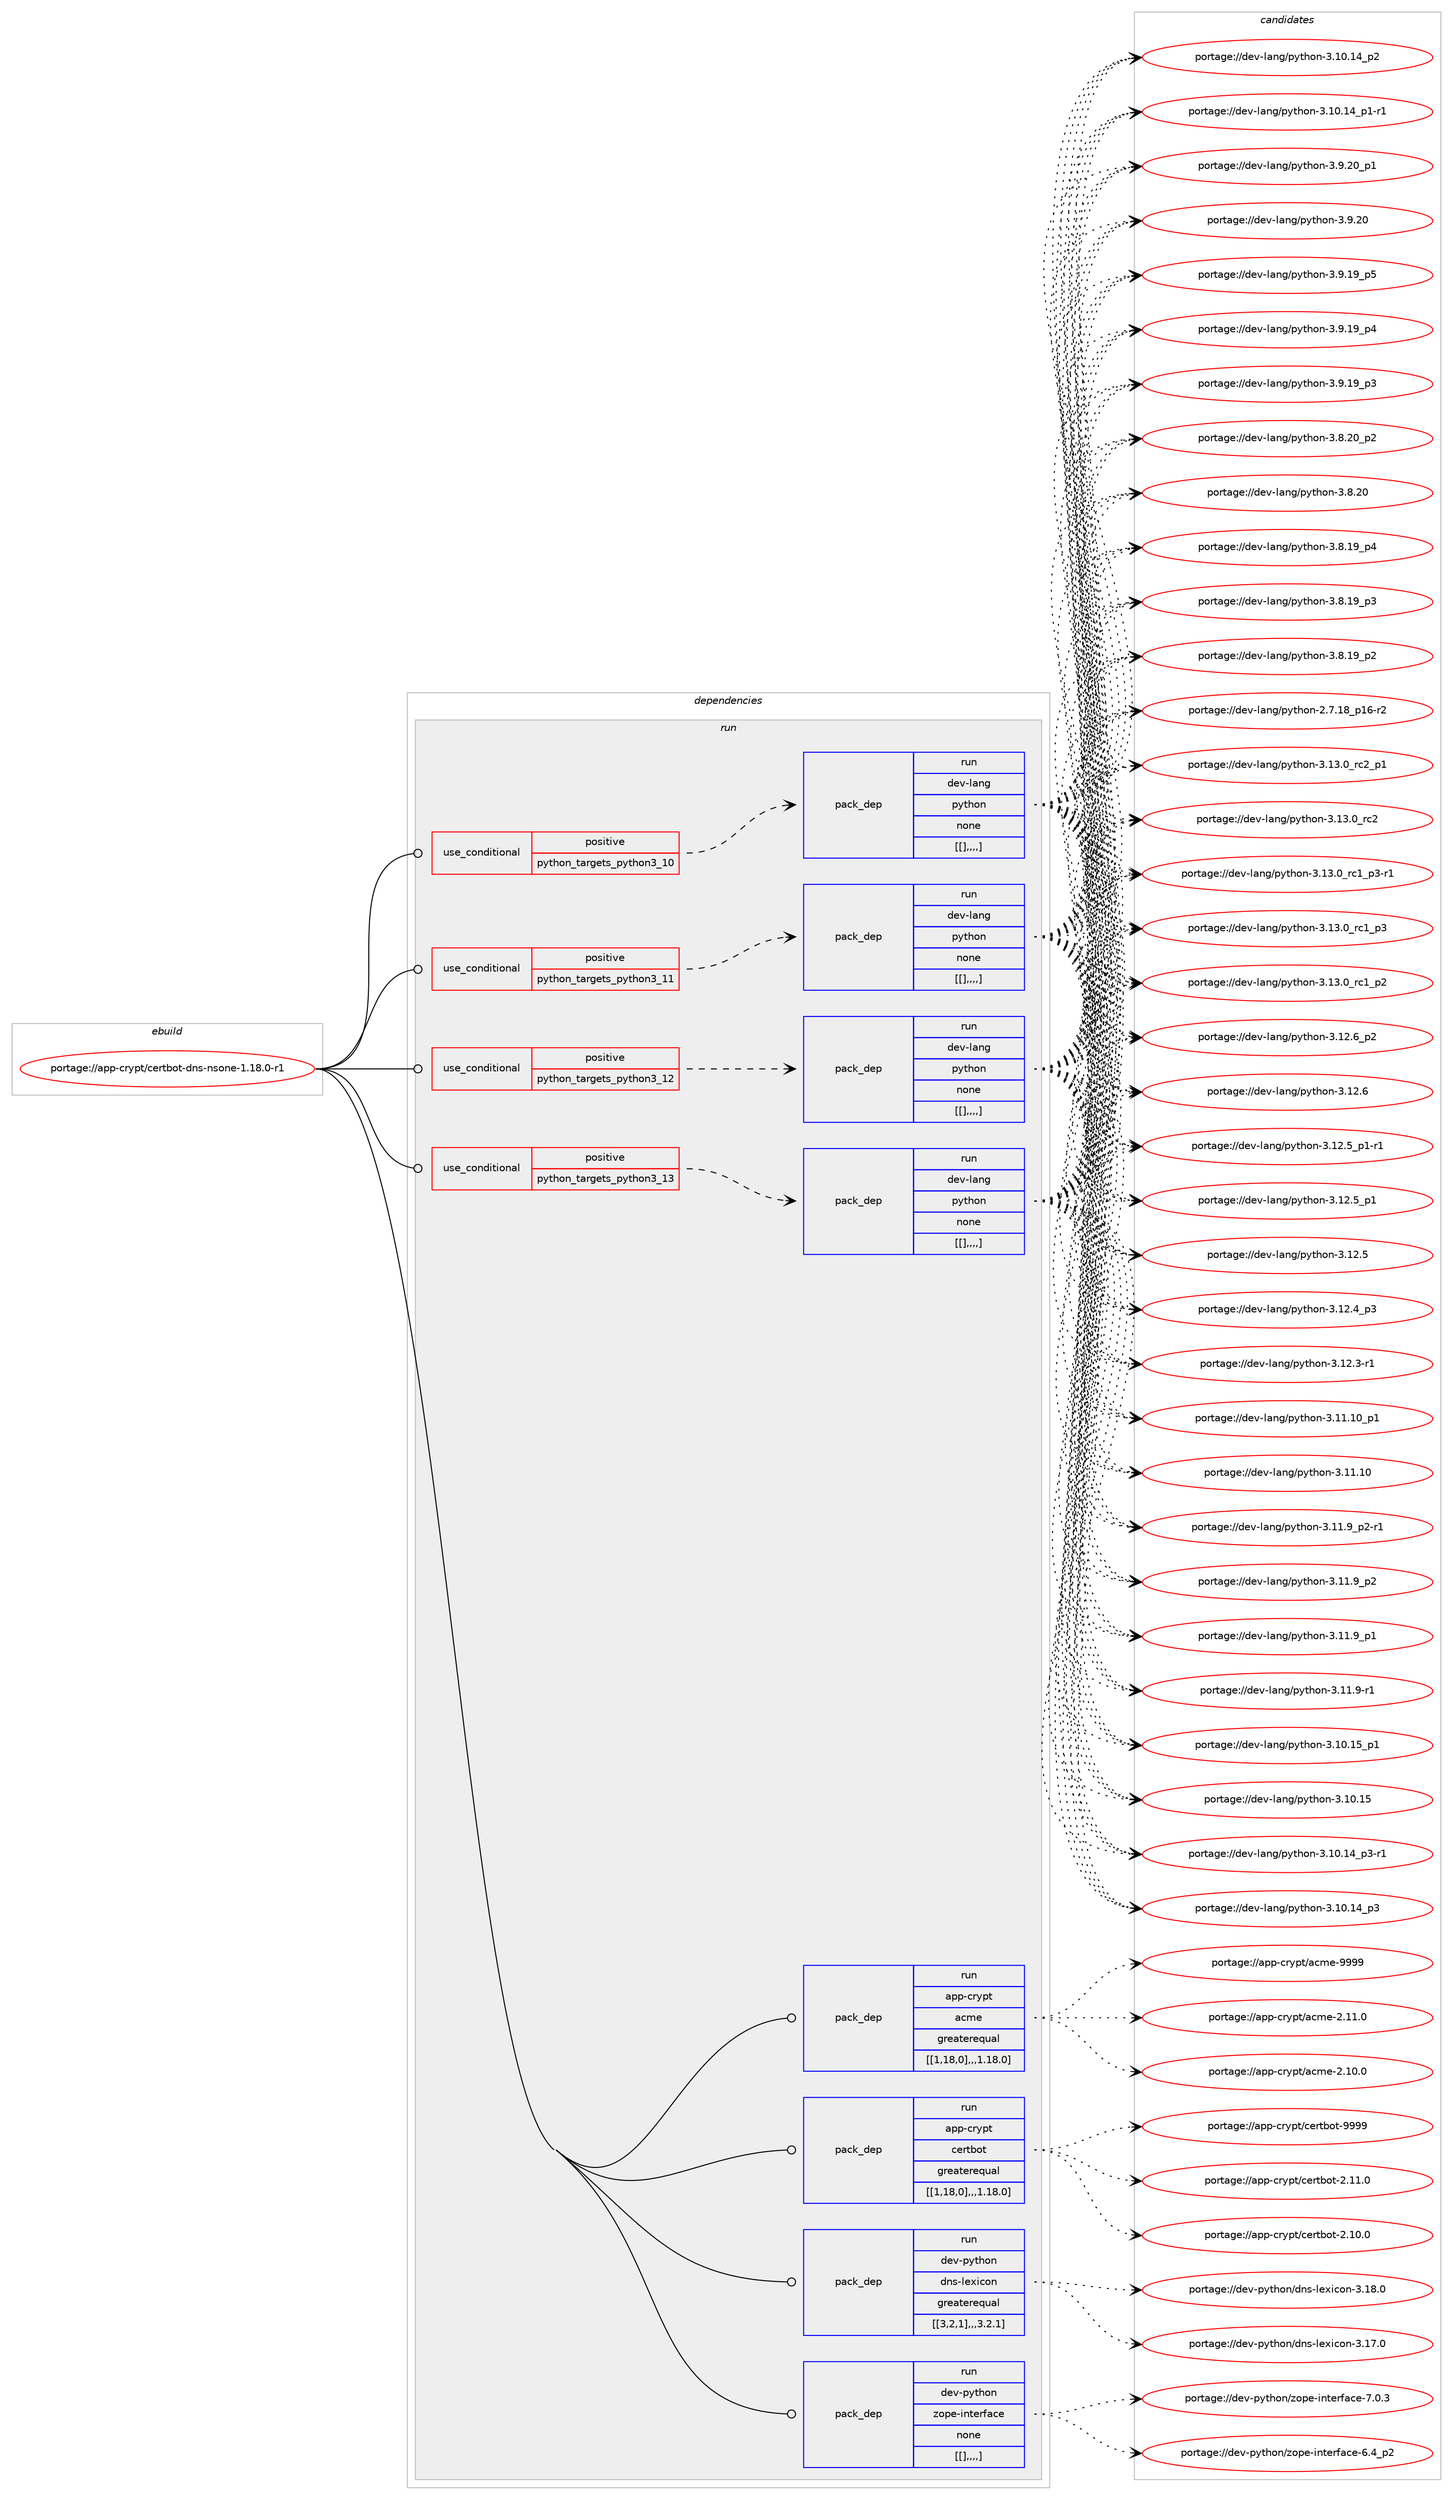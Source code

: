 digraph prolog {

# *************
# Graph options
# *************

newrank=true;
concentrate=true;
compound=true;
graph [rankdir=LR,fontname=Helvetica,fontsize=10,ranksep=1.5];#, ranksep=2.5, nodesep=0.2];
edge  [arrowhead=vee];
node  [fontname=Helvetica,fontsize=10];

# **********
# The ebuild
# **********

subgraph cluster_leftcol {
color=gray;
label=<<i>ebuild</i>>;
id [label="portage://app-crypt/certbot-dns-nsone-1.18.0-r1", color=red, width=4, href="../app-crypt/certbot-dns-nsone-1.18.0-r1.svg"];
}

# ****************
# The dependencies
# ****************

subgraph cluster_midcol {
color=gray;
label=<<i>dependencies</i>>;
subgraph cluster_compile {
fillcolor="#eeeeee";
style=filled;
label=<<i>compile</i>>;
}
subgraph cluster_compileandrun {
fillcolor="#eeeeee";
style=filled;
label=<<i>compile and run</i>>;
}
subgraph cluster_run {
fillcolor="#eeeeee";
style=filled;
label=<<i>run</i>>;
subgraph cond3552 {
dependency12941 [label=<<TABLE BORDER="0" CELLBORDER="1" CELLSPACING="0" CELLPADDING="4"><TR><TD ROWSPAN="3" CELLPADDING="10">use_conditional</TD></TR><TR><TD>positive</TD></TR><TR><TD>python_targets_python3_10</TD></TR></TABLE>>, shape=none, color=red];
subgraph pack9320 {
dependency12942 [label=<<TABLE BORDER="0" CELLBORDER="1" CELLSPACING="0" CELLPADDING="4" WIDTH="220"><TR><TD ROWSPAN="6" CELLPADDING="30">pack_dep</TD></TR><TR><TD WIDTH="110">run</TD></TR><TR><TD>dev-lang</TD></TR><TR><TD>python</TD></TR><TR><TD>none</TD></TR><TR><TD>[[],,,,]</TD></TR></TABLE>>, shape=none, color=blue];
}
dependency12941:e -> dependency12942:w [weight=20,style="dashed",arrowhead="vee"];
}
id:e -> dependency12941:w [weight=20,style="solid",arrowhead="odot"];
subgraph cond3553 {
dependency12943 [label=<<TABLE BORDER="0" CELLBORDER="1" CELLSPACING="0" CELLPADDING="4"><TR><TD ROWSPAN="3" CELLPADDING="10">use_conditional</TD></TR><TR><TD>positive</TD></TR><TR><TD>python_targets_python3_11</TD></TR></TABLE>>, shape=none, color=red];
subgraph pack9321 {
dependency12944 [label=<<TABLE BORDER="0" CELLBORDER="1" CELLSPACING="0" CELLPADDING="4" WIDTH="220"><TR><TD ROWSPAN="6" CELLPADDING="30">pack_dep</TD></TR><TR><TD WIDTH="110">run</TD></TR><TR><TD>dev-lang</TD></TR><TR><TD>python</TD></TR><TR><TD>none</TD></TR><TR><TD>[[],,,,]</TD></TR></TABLE>>, shape=none, color=blue];
}
dependency12943:e -> dependency12944:w [weight=20,style="dashed",arrowhead="vee"];
}
id:e -> dependency12943:w [weight=20,style="solid",arrowhead="odot"];
subgraph cond3554 {
dependency12945 [label=<<TABLE BORDER="0" CELLBORDER="1" CELLSPACING="0" CELLPADDING="4"><TR><TD ROWSPAN="3" CELLPADDING="10">use_conditional</TD></TR><TR><TD>positive</TD></TR><TR><TD>python_targets_python3_12</TD></TR></TABLE>>, shape=none, color=red];
subgraph pack9322 {
dependency12946 [label=<<TABLE BORDER="0" CELLBORDER="1" CELLSPACING="0" CELLPADDING="4" WIDTH="220"><TR><TD ROWSPAN="6" CELLPADDING="30">pack_dep</TD></TR><TR><TD WIDTH="110">run</TD></TR><TR><TD>dev-lang</TD></TR><TR><TD>python</TD></TR><TR><TD>none</TD></TR><TR><TD>[[],,,,]</TD></TR></TABLE>>, shape=none, color=blue];
}
dependency12945:e -> dependency12946:w [weight=20,style="dashed",arrowhead="vee"];
}
id:e -> dependency12945:w [weight=20,style="solid",arrowhead="odot"];
subgraph cond3555 {
dependency12947 [label=<<TABLE BORDER="0" CELLBORDER="1" CELLSPACING="0" CELLPADDING="4"><TR><TD ROWSPAN="3" CELLPADDING="10">use_conditional</TD></TR><TR><TD>positive</TD></TR><TR><TD>python_targets_python3_13</TD></TR></TABLE>>, shape=none, color=red];
subgraph pack9323 {
dependency12948 [label=<<TABLE BORDER="0" CELLBORDER="1" CELLSPACING="0" CELLPADDING="4" WIDTH="220"><TR><TD ROWSPAN="6" CELLPADDING="30">pack_dep</TD></TR><TR><TD WIDTH="110">run</TD></TR><TR><TD>dev-lang</TD></TR><TR><TD>python</TD></TR><TR><TD>none</TD></TR><TR><TD>[[],,,,]</TD></TR></TABLE>>, shape=none, color=blue];
}
dependency12947:e -> dependency12948:w [weight=20,style="dashed",arrowhead="vee"];
}
id:e -> dependency12947:w [weight=20,style="solid",arrowhead="odot"];
subgraph pack9324 {
dependency12949 [label=<<TABLE BORDER="0" CELLBORDER="1" CELLSPACING="0" CELLPADDING="4" WIDTH="220"><TR><TD ROWSPAN="6" CELLPADDING="30">pack_dep</TD></TR><TR><TD WIDTH="110">run</TD></TR><TR><TD>app-crypt</TD></TR><TR><TD>acme</TD></TR><TR><TD>greaterequal</TD></TR><TR><TD>[[1,18,0],,,1.18.0]</TD></TR></TABLE>>, shape=none, color=blue];
}
id:e -> dependency12949:w [weight=20,style="solid",arrowhead="odot"];
subgraph pack9325 {
dependency12950 [label=<<TABLE BORDER="0" CELLBORDER="1" CELLSPACING="0" CELLPADDING="4" WIDTH="220"><TR><TD ROWSPAN="6" CELLPADDING="30">pack_dep</TD></TR><TR><TD WIDTH="110">run</TD></TR><TR><TD>app-crypt</TD></TR><TR><TD>certbot</TD></TR><TR><TD>greaterequal</TD></TR><TR><TD>[[1,18,0],,,1.18.0]</TD></TR></TABLE>>, shape=none, color=blue];
}
id:e -> dependency12950:w [weight=20,style="solid",arrowhead="odot"];
subgraph pack9326 {
dependency12951 [label=<<TABLE BORDER="0" CELLBORDER="1" CELLSPACING="0" CELLPADDING="4" WIDTH="220"><TR><TD ROWSPAN="6" CELLPADDING="30">pack_dep</TD></TR><TR><TD WIDTH="110">run</TD></TR><TR><TD>dev-python</TD></TR><TR><TD>dns-lexicon</TD></TR><TR><TD>greaterequal</TD></TR><TR><TD>[[3,2,1],,,3.2.1]</TD></TR></TABLE>>, shape=none, color=blue];
}
id:e -> dependency12951:w [weight=20,style="solid",arrowhead="odot"];
subgraph pack9327 {
dependency12952 [label=<<TABLE BORDER="0" CELLBORDER="1" CELLSPACING="0" CELLPADDING="4" WIDTH="220"><TR><TD ROWSPAN="6" CELLPADDING="30">pack_dep</TD></TR><TR><TD WIDTH="110">run</TD></TR><TR><TD>dev-python</TD></TR><TR><TD>zope-interface</TD></TR><TR><TD>none</TD></TR><TR><TD>[[],,,,]</TD></TR></TABLE>>, shape=none, color=blue];
}
id:e -> dependency12952:w [weight=20,style="solid",arrowhead="odot"];
}
}

# **************
# The candidates
# **************

subgraph cluster_choices {
rank=same;
color=gray;
label=<<i>candidates</i>>;

subgraph choice9320 {
color=black;
nodesep=1;
choice100101118451089711010347112121116104111110455146495146489511499509511249 [label="portage://dev-lang/python-3.13.0_rc2_p1", color=red, width=4,href="../dev-lang/python-3.13.0_rc2_p1.svg"];
choice10010111845108971101034711212111610411111045514649514648951149950 [label="portage://dev-lang/python-3.13.0_rc2", color=red, width=4,href="../dev-lang/python-3.13.0_rc2.svg"];
choice1001011184510897110103471121211161041111104551464951464895114994995112514511449 [label="portage://dev-lang/python-3.13.0_rc1_p3-r1", color=red, width=4,href="../dev-lang/python-3.13.0_rc1_p3-r1.svg"];
choice100101118451089711010347112121116104111110455146495146489511499499511251 [label="portage://dev-lang/python-3.13.0_rc1_p3", color=red, width=4,href="../dev-lang/python-3.13.0_rc1_p3.svg"];
choice100101118451089711010347112121116104111110455146495146489511499499511250 [label="portage://dev-lang/python-3.13.0_rc1_p2", color=red, width=4,href="../dev-lang/python-3.13.0_rc1_p2.svg"];
choice100101118451089711010347112121116104111110455146495046549511250 [label="portage://dev-lang/python-3.12.6_p2", color=red, width=4,href="../dev-lang/python-3.12.6_p2.svg"];
choice10010111845108971101034711212111610411111045514649504654 [label="portage://dev-lang/python-3.12.6", color=red, width=4,href="../dev-lang/python-3.12.6.svg"];
choice1001011184510897110103471121211161041111104551464950465395112494511449 [label="portage://dev-lang/python-3.12.5_p1-r1", color=red, width=4,href="../dev-lang/python-3.12.5_p1-r1.svg"];
choice100101118451089711010347112121116104111110455146495046539511249 [label="portage://dev-lang/python-3.12.5_p1", color=red, width=4,href="../dev-lang/python-3.12.5_p1.svg"];
choice10010111845108971101034711212111610411111045514649504653 [label="portage://dev-lang/python-3.12.5", color=red, width=4,href="../dev-lang/python-3.12.5.svg"];
choice100101118451089711010347112121116104111110455146495046529511251 [label="portage://dev-lang/python-3.12.4_p3", color=red, width=4,href="../dev-lang/python-3.12.4_p3.svg"];
choice100101118451089711010347112121116104111110455146495046514511449 [label="portage://dev-lang/python-3.12.3-r1", color=red, width=4,href="../dev-lang/python-3.12.3-r1.svg"];
choice10010111845108971101034711212111610411111045514649494649489511249 [label="portage://dev-lang/python-3.11.10_p1", color=red, width=4,href="../dev-lang/python-3.11.10_p1.svg"];
choice1001011184510897110103471121211161041111104551464949464948 [label="portage://dev-lang/python-3.11.10", color=red, width=4,href="../dev-lang/python-3.11.10.svg"];
choice1001011184510897110103471121211161041111104551464949465795112504511449 [label="portage://dev-lang/python-3.11.9_p2-r1", color=red, width=4,href="../dev-lang/python-3.11.9_p2-r1.svg"];
choice100101118451089711010347112121116104111110455146494946579511250 [label="portage://dev-lang/python-3.11.9_p2", color=red, width=4,href="../dev-lang/python-3.11.9_p2.svg"];
choice100101118451089711010347112121116104111110455146494946579511249 [label="portage://dev-lang/python-3.11.9_p1", color=red, width=4,href="../dev-lang/python-3.11.9_p1.svg"];
choice100101118451089711010347112121116104111110455146494946574511449 [label="portage://dev-lang/python-3.11.9-r1", color=red, width=4,href="../dev-lang/python-3.11.9-r1.svg"];
choice10010111845108971101034711212111610411111045514649484649539511249 [label="portage://dev-lang/python-3.10.15_p1", color=red, width=4,href="../dev-lang/python-3.10.15_p1.svg"];
choice1001011184510897110103471121211161041111104551464948464953 [label="portage://dev-lang/python-3.10.15", color=red, width=4,href="../dev-lang/python-3.10.15.svg"];
choice100101118451089711010347112121116104111110455146494846495295112514511449 [label="portage://dev-lang/python-3.10.14_p3-r1", color=red, width=4,href="../dev-lang/python-3.10.14_p3-r1.svg"];
choice10010111845108971101034711212111610411111045514649484649529511251 [label="portage://dev-lang/python-3.10.14_p3", color=red, width=4,href="../dev-lang/python-3.10.14_p3.svg"];
choice10010111845108971101034711212111610411111045514649484649529511250 [label="portage://dev-lang/python-3.10.14_p2", color=red, width=4,href="../dev-lang/python-3.10.14_p2.svg"];
choice100101118451089711010347112121116104111110455146494846495295112494511449 [label="portage://dev-lang/python-3.10.14_p1-r1", color=red, width=4,href="../dev-lang/python-3.10.14_p1-r1.svg"];
choice100101118451089711010347112121116104111110455146574650489511249 [label="portage://dev-lang/python-3.9.20_p1", color=red, width=4,href="../dev-lang/python-3.9.20_p1.svg"];
choice10010111845108971101034711212111610411111045514657465048 [label="portage://dev-lang/python-3.9.20", color=red, width=4,href="../dev-lang/python-3.9.20.svg"];
choice100101118451089711010347112121116104111110455146574649579511253 [label="portage://dev-lang/python-3.9.19_p5", color=red, width=4,href="../dev-lang/python-3.9.19_p5.svg"];
choice100101118451089711010347112121116104111110455146574649579511252 [label="portage://dev-lang/python-3.9.19_p4", color=red, width=4,href="../dev-lang/python-3.9.19_p4.svg"];
choice100101118451089711010347112121116104111110455146574649579511251 [label="portage://dev-lang/python-3.9.19_p3", color=red, width=4,href="../dev-lang/python-3.9.19_p3.svg"];
choice100101118451089711010347112121116104111110455146564650489511250 [label="portage://dev-lang/python-3.8.20_p2", color=red, width=4,href="../dev-lang/python-3.8.20_p2.svg"];
choice10010111845108971101034711212111610411111045514656465048 [label="portage://dev-lang/python-3.8.20", color=red, width=4,href="../dev-lang/python-3.8.20.svg"];
choice100101118451089711010347112121116104111110455146564649579511252 [label="portage://dev-lang/python-3.8.19_p4", color=red, width=4,href="../dev-lang/python-3.8.19_p4.svg"];
choice100101118451089711010347112121116104111110455146564649579511251 [label="portage://dev-lang/python-3.8.19_p3", color=red, width=4,href="../dev-lang/python-3.8.19_p3.svg"];
choice100101118451089711010347112121116104111110455146564649579511250 [label="portage://dev-lang/python-3.8.19_p2", color=red, width=4,href="../dev-lang/python-3.8.19_p2.svg"];
choice100101118451089711010347112121116104111110455046554649569511249544511450 [label="portage://dev-lang/python-2.7.18_p16-r2", color=red, width=4,href="../dev-lang/python-2.7.18_p16-r2.svg"];
dependency12942:e -> choice100101118451089711010347112121116104111110455146495146489511499509511249:w [style=dotted,weight="100"];
dependency12942:e -> choice10010111845108971101034711212111610411111045514649514648951149950:w [style=dotted,weight="100"];
dependency12942:e -> choice1001011184510897110103471121211161041111104551464951464895114994995112514511449:w [style=dotted,weight="100"];
dependency12942:e -> choice100101118451089711010347112121116104111110455146495146489511499499511251:w [style=dotted,weight="100"];
dependency12942:e -> choice100101118451089711010347112121116104111110455146495146489511499499511250:w [style=dotted,weight="100"];
dependency12942:e -> choice100101118451089711010347112121116104111110455146495046549511250:w [style=dotted,weight="100"];
dependency12942:e -> choice10010111845108971101034711212111610411111045514649504654:w [style=dotted,weight="100"];
dependency12942:e -> choice1001011184510897110103471121211161041111104551464950465395112494511449:w [style=dotted,weight="100"];
dependency12942:e -> choice100101118451089711010347112121116104111110455146495046539511249:w [style=dotted,weight="100"];
dependency12942:e -> choice10010111845108971101034711212111610411111045514649504653:w [style=dotted,weight="100"];
dependency12942:e -> choice100101118451089711010347112121116104111110455146495046529511251:w [style=dotted,weight="100"];
dependency12942:e -> choice100101118451089711010347112121116104111110455146495046514511449:w [style=dotted,weight="100"];
dependency12942:e -> choice10010111845108971101034711212111610411111045514649494649489511249:w [style=dotted,weight="100"];
dependency12942:e -> choice1001011184510897110103471121211161041111104551464949464948:w [style=dotted,weight="100"];
dependency12942:e -> choice1001011184510897110103471121211161041111104551464949465795112504511449:w [style=dotted,weight="100"];
dependency12942:e -> choice100101118451089711010347112121116104111110455146494946579511250:w [style=dotted,weight="100"];
dependency12942:e -> choice100101118451089711010347112121116104111110455146494946579511249:w [style=dotted,weight="100"];
dependency12942:e -> choice100101118451089711010347112121116104111110455146494946574511449:w [style=dotted,weight="100"];
dependency12942:e -> choice10010111845108971101034711212111610411111045514649484649539511249:w [style=dotted,weight="100"];
dependency12942:e -> choice1001011184510897110103471121211161041111104551464948464953:w [style=dotted,weight="100"];
dependency12942:e -> choice100101118451089711010347112121116104111110455146494846495295112514511449:w [style=dotted,weight="100"];
dependency12942:e -> choice10010111845108971101034711212111610411111045514649484649529511251:w [style=dotted,weight="100"];
dependency12942:e -> choice10010111845108971101034711212111610411111045514649484649529511250:w [style=dotted,weight="100"];
dependency12942:e -> choice100101118451089711010347112121116104111110455146494846495295112494511449:w [style=dotted,weight="100"];
dependency12942:e -> choice100101118451089711010347112121116104111110455146574650489511249:w [style=dotted,weight="100"];
dependency12942:e -> choice10010111845108971101034711212111610411111045514657465048:w [style=dotted,weight="100"];
dependency12942:e -> choice100101118451089711010347112121116104111110455146574649579511253:w [style=dotted,weight="100"];
dependency12942:e -> choice100101118451089711010347112121116104111110455146574649579511252:w [style=dotted,weight="100"];
dependency12942:e -> choice100101118451089711010347112121116104111110455146574649579511251:w [style=dotted,weight="100"];
dependency12942:e -> choice100101118451089711010347112121116104111110455146564650489511250:w [style=dotted,weight="100"];
dependency12942:e -> choice10010111845108971101034711212111610411111045514656465048:w [style=dotted,weight="100"];
dependency12942:e -> choice100101118451089711010347112121116104111110455146564649579511252:w [style=dotted,weight="100"];
dependency12942:e -> choice100101118451089711010347112121116104111110455146564649579511251:w [style=dotted,weight="100"];
dependency12942:e -> choice100101118451089711010347112121116104111110455146564649579511250:w [style=dotted,weight="100"];
dependency12942:e -> choice100101118451089711010347112121116104111110455046554649569511249544511450:w [style=dotted,weight="100"];
}
subgraph choice9321 {
color=black;
nodesep=1;
choice100101118451089711010347112121116104111110455146495146489511499509511249 [label="portage://dev-lang/python-3.13.0_rc2_p1", color=red, width=4,href="../dev-lang/python-3.13.0_rc2_p1.svg"];
choice10010111845108971101034711212111610411111045514649514648951149950 [label="portage://dev-lang/python-3.13.0_rc2", color=red, width=4,href="../dev-lang/python-3.13.0_rc2.svg"];
choice1001011184510897110103471121211161041111104551464951464895114994995112514511449 [label="portage://dev-lang/python-3.13.0_rc1_p3-r1", color=red, width=4,href="../dev-lang/python-3.13.0_rc1_p3-r1.svg"];
choice100101118451089711010347112121116104111110455146495146489511499499511251 [label="portage://dev-lang/python-3.13.0_rc1_p3", color=red, width=4,href="../dev-lang/python-3.13.0_rc1_p3.svg"];
choice100101118451089711010347112121116104111110455146495146489511499499511250 [label="portage://dev-lang/python-3.13.0_rc1_p2", color=red, width=4,href="../dev-lang/python-3.13.0_rc1_p2.svg"];
choice100101118451089711010347112121116104111110455146495046549511250 [label="portage://dev-lang/python-3.12.6_p2", color=red, width=4,href="../dev-lang/python-3.12.6_p2.svg"];
choice10010111845108971101034711212111610411111045514649504654 [label="portage://dev-lang/python-3.12.6", color=red, width=4,href="../dev-lang/python-3.12.6.svg"];
choice1001011184510897110103471121211161041111104551464950465395112494511449 [label="portage://dev-lang/python-3.12.5_p1-r1", color=red, width=4,href="../dev-lang/python-3.12.5_p1-r1.svg"];
choice100101118451089711010347112121116104111110455146495046539511249 [label="portage://dev-lang/python-3.12.5_p1", color=red, width=4,href="../dev-lang/python-3.12.5_p1.svg"];
choice10010111845108971101034711212111610411111045514649504653 [label="portage://dev-lang/python-3.12.5", color=red, width=4,href="../dev-lang/python-3.12.5.svg"];
choice100101118451089711010347112121116104111110455146495046529511251 [label="portage://dev-lang/python-3.12.4_p3", color=red, width=4,href="../dev-lang/python-3.12.4_p3.svg"];
choice100101118451089711010347112121116104111110455146495046514511449 [label="portage://dev-lang/python-3.12.3-r1", color=red, width=4,href="../dev-lang/python-3.12.3-r1.svg"];
choice10010111845108971101034711212111610411111045514649494649489511249 [label="portage://dev-lang/python-3.11.10_p1", color=red, width=4,href="../dev-lang/python-3.11.10_p1.svg"];
choice1001011184510897110103471121211161041111104551464949464948 [label="portage://dev-lang/python-3.11.10", color=red, width=4,href="../dev-lang/python-3.11.10.svg"];
choice1001011184510897110103471121211161041111104551464949465795112504511449 [label="portage://dev-lang/python-3.11.9_p2-r1", color=red, width=4,href="../dev-lang/python-3.11.9_p2-r1.svg"];
choice100101118451089711010347112121116104111110455146494946579511250 [label="portage://dev-lang/python-3.11.9_p2", color=red, width=4,href="../dev-lang/python-3.11.9_p2.svg"];
choice100101118451089711010347112121116104111110455146494946579511249 [label="portage://dev-lang/python-3.11.9_p1", color=red, width=4,href="../dev-lang/python-3.11.9_p1.svg"];
choice100101118451089711010347112121116104111110455146494946574511449 [label="portage://dev-lang/python-3.11.9-r1", color=red, width=4,href="../dev-lang/python-3.11.9-r1.svg"];
choice10010111845108971101034711212111610411111045514649484649539511249 [label="portage://dev-lang/python-3.10.15_p1", color=red, width=4,href="../dev-lang/python-3.10.15_p1.svg"];
choice1001011184510897110103471121211161041111104551464948464953 [label="portage://dev-lang/python-3.10.15", color=red, width=4,href="../dev-lang/python-3.10.15.svg"];
choice100101118451089711010347112121116104111110455146494846495295112514511449 [label="portage://dev-lang/python-3.10.14_p3-r1", color=red, width=4,href="../dev-lang/python-3.10.14_p3-r1.svg"];
choice10010111845108971101034711212111610411111045514649484649529511251 [label="portage://dev-lang/python-3.10.14_p3", color=red, width=4,href="../dev-lang/python-3.10.14_p3.svg"];
choice10010111845108971101034711212111610411111045514649484649529511250 [label="portage://dev-lang/python-3.10.14_p2", color=red, width=4,href="../dev-lang/python-3.10.14_p2.svg"];
choice100101118451089711010347112121116104111110455146494846495295112494511449 [label="portage://dev-lang/python-3.10.14_p1-r1", color=red, width=4,href="../dev-lang/python-3.10.14_p1-r1.svg"];
choice100101118451089711010347112121116104111110455146574650489511249 [label="portage://dev-lang/python-3.9.20_p1", color=red, width=4,href="../dev-lang/python-3.9.20_p1.svg"];
choice10010111845108971101034711212111610411111045514657465048 [label="portage://dev-lang/python-3.9.20", color=red, width=4,href="../dev-lang/python-3.9.20.svg"];
choice100101118451089711010347112121116104111110455146574649579511253 [label="portage://dev-lang/python-3.9.19_p5", color=red, width=4,href="../dev-lang/python-3.9.19_p5.svg"];
choice100101118451089711010347112121116104111110455146574649579511252 [label="portage://dev-lang/python-3.9.19_p4", color=red, width=4,href="../dev-lang/python-3.9.19_p4.svg"];
choice100101118451089711010347112121116104111110455146574649579511251 [label="portage://dev-lang/python-3.9.19_p3", color=red, width=4,href="../dev-lang/python-3.9.19_p3.svg"];
choice100101118451089711010347112121116104111110455146564650489511250 [label="portage://dev-lang/python-3.8.20_p2", color=red, width=4,href="../dev-lang/python-3.8.20_p2.svg"];
choice10010111845108971101034711212111610411111045514656465048 [label="portage://dev-lang/python-3.8.20", color=red, width=4,href="../dev-lang/python-3.8.20.svg"];
choice100101118451089711010347112121116104111110455146564649579511252 [label="portage://dev-lang/python-3.8.19_p4", color=red, width=4,href="../dev-lang/python-3.8.19_p4.svg"];
choice100101118451089711010347112121116104111110455146564649579511251 [label="portage://dev-lang/python-3.8.19_p3", color=red, width=4,href="../dev-lang/python-3.8.19_p3.svg"];
choice100101118451089711010347112121116104111110455146564649579511250 [label="portage://dev-lang/python-3.8.19_p2", color=red, width=4,href="../dev-lang/python-3.8.19_p2.svg"];
choice100101118451089711010347112121116104111110455046554649569511249544511450 [label="portage://dev-lang/python-2.7.18_p16-r2", color=red, width=4,href="../dev-lang/python-2.7.18_p16-r2.svg"];
dependency12944:e -> choice100101118451089711010347112121116104111110455146495146489511499509511249:w [style=dotted,weight="100"];
dependency12944:e -> choice10010111845108971101034711212111610411111045514649514648951149950:w [style=dotted,weight="100"];
dependency12944:e -> choice1001011184510897110103471121211161041111104551464951464895114994995112514511449:w [style=dotted,weight="100"];
dependency12944:e -> choice100101118451089711010347112121116104111110455146495146489511499499511251:w [style=dotted,weight="100"];
dependency12944:e -> choice100101118451089711010347112121116104111110455146495146489511499499511250:w [style=dotted,weight="100"];
dependency12944:e -> choice100101118451089711010347112121116104111110455146495046549511250:w [style=dotted,weight="100"];
dependency12944:e -> choice10010111845108971101034711212111610411111045514649504654:w [style=dotted,weight="100"];
dependency12944:e -> choice1001011184510897110103471121211161041111104551464950465395112494511449:w [style=dotted,weight="100"];
dependency12944:e -> choice100101118451089711010347112121116104111110455146495046539511249:w [style=dotted,weight="100"];
dependency12944:e -> choice10010111845108971101034711212111610411111045514649504653:w [style=dotted,weight="100"];
dependency12944:e -> choice100101118451089711010347112121116104111110455146495046529511251:w [style=dotted,weight="100"];
dependency12944:e -> choice100101118451089711010347112121116104111110455146495046514511449:w [style=dotted,weight="100"];
dependency12944:e -> choice10010111845108971101034711212111610411111045514649494649489511249:w [style=dotted,weight="100"];
dependency12944:e -> choice1001011184510897110103471121211161041111104551464949464948:w [style=dotted,weight="100"];
dependency12944:e -> choice1001011184510897110103471121211161041111104551464949465795112504511449:w [style=dotted,weight="100"];
dependency12944:e -> choice100101118451089711010347112121116104111110455146494946579511250:w [style=dotted,weight="100"];
dependency12944:e -> choice100101118451089711010347112121116104111110455146494946579511249:w [style=dotted,weight="100"];
dependency12944:e -> choice100101118451089711010347112121116104111110455146494946574511449:w [style=dotted,weight="100"];
dependency12944:e -> choice10010111845108971101034711212111610411111045514649484649539511249:w [style=dotted,weight="100"];
dependency12944:e -> choice1001011184510897110103471121211161041111104551464948464953:w [style=dotted,weight="100"];
dependency12944:e -> choice100101118451089711010347112121116104111110455146494846495295112514511449:w [style=dotted,weight="100"];
dependency12944:e -> choice10010111845108971101034711212111610411111045514649484649529511251:w [style=dotted,weight="100"];
dependency12944:e -> choice10010111845108971101034711212111610411111045514649484649529511250:w [style=dotted,weight="100"];
dependency12944:e -> choice100101118451089711010347112121116104111110455146494846495295112494511449:w [style=dotted,weight="100"];
dependency12944:e -> choice100101118451089711010347112121116104111110455146574650489511249:w [style=dotted,weight="100"];
dependency12944:e -> choice10010111845108971101034711212111610411111045514657465048:w [style=dotted,weight="100"];
dependency12944:e -> choice100101118451089711010347112121116104111110455146574649579511253:w [style=dotted,weight="100"];
dependency12944:e -> choice100101118451089711010347112121116104111110455146574649579511252:w [style=dotted,weight="100"];
dependency12944:e -> choice100101118451089711010347112121116104111110455146574649579511251:w [style=dotted,weight="100"];
dependency12944:e -> choice100101118451089711010347112121116104111110455146564650489511250:w [style=dotted,weight="100"];
dependency12944:e -> choice10010111845108971101034711212111610411111045514656465048:w [style=dotted,weight="100"];
dependency12944:e -> choice100101118451089711010347112121116104111110455146564649579511252:w [style=dotted,weight="100"];
dependency12944:e -> choice100101118451089711010347112121116104111110455146564649579511251:w [style=dotted,weight="100"];
dependency12944:e -> choice100101118451089711010347112121116104111110455146564649579511250:w [style=dotted,weight="100"];
dependency12944:e -> choice100101118451089711010347112121116104111110455046554649569511249544511450:w [style=dotted,weight="100"];
}
subgraph choice9322 {
color=black;
nodesep=1;
choice100101118451089711010347112121116104111110455146495146489511499509511249 [label="portage://dev-lang/python-3.13.0_rc2_p1", color=red, width=4,href="../dev-lang/python-3.13.0_rc2_p1.svg"];
choice10010111845108971101034711212111610411111045514649514648951149950 [label="portage://dev-lang/python-3.13.0_rc2", color=red, width=4,href="../dev-lang/python-3.13.0_rc2.svg"];
choice1001011184510897110103471121211161041111104551464951464895114994995112514511449 [label="portage://dev-lang/python-3.13.0_rc1_p3-r1", color=red, width=4,href="../dev-lang/python-3.13.0_rc1_p3-r1.svg"];
choice100101118451089711010347112121116104111110455146495146489511499499511251 [label="portage://dev-lang/python-3.13.0_rc1_p3", color=red, width=4,href="../dev-lang/python-3.13.0_rc1_p3.svg"];
choice100101118451089711010347112121116104111110455146495146489511499499511250 [label="portage://dev-lang/python-3.13.0_rc1_p2", color=red, width=4,href="../dev-lang/python-3.13.0_rc1_p2.svg"];
choice100101118451089711010347112121116104111110455146495046549511250 [label="portage://dev-lang/python-3.12.6_p2", color=red, width=4,href="../dev-lang/python-3.12.6_p2.svg"];
choice10010111845108971101034711212111610411111045514649504654 [label="portage://dev-lang/python-3.12.6", color=red, width=4,href="../dev-lang/python-3.12.6.svg"];
choice1001011184510897110103471121211161041111104551464950465395112494511449 [label="portage://dev-lang/python-3.12.5_p1-r1", color=red, width=4,href="../dev-lang/python-3.12.5_p1-r1.svg"];
choice100101118451089711010347112121116104111110455146495046539511249 [label="portage://dev-lang/python-3.12.5_p1", color=red, width=4,href="../dev-lang/python-3.12.5_p1.svg"];
choice10010111845108971101034711212111610411111045514649504653 [label="portage://dev-lang/python-3.12.5", color=red, width=4,href="../dev-lang/python-3.12.5.svg"];
choice100101118451089711010347112121116104111110455146495046529511251 [label="portage://dev-lang/python-3.12.4_p3", color=red, width=4,href="../dev-lang/python-3.12.4_p3.svg"];
choice100101118451089711010347112121116104111110455146495046514511449 [label="portage://dev-lang/python-3.12.3-r1", color=red, width=4,href="../dev-lang/python-3.12.3-r1.svg"];
choice10010111845108971101034711212111610411111045514649494649489511249 [label="portage://dev-lang/python-3.11.10_p1", color=red, width=4,href="../dev-lang/python-3.11.10_p1.svg"];
choice1001011184510897110103471121211161041111104551464949464948 [label="portage://dev-lang/python-3.11.10", color=red, width=4,href="../dev-lang/python-3.11.10.svg"];
choice1001011184510897110103471121211161041111104551464949465795112504511449 [label="portage://dev-lang/python-3.11.9_p2-r1", color=red, width=4,href="../dev-lang/python-3.11.9_p2-r1.svg"];
choice100101118451089711010347112121116104111110455146494946579511250 [label="portage://dev-lang/python-3.11.9_p2", color=red, width=4,href="../dev-lang/python-3.11.9_p2.svg"];
choice100101118451089711010347112121116104111110455146494946579511249 [label="portage://dev-lang/python-3.11.9_p1", color=red, width=4,href="../dev-lang/python-3.11.9_p1.svg"];
choice100101118451089711010347112121116104111110455146494946574511449 [label="portage://dev-lang/python-3.11.9-r1", color=red, width=4,href="../dev-lang/python-3.11.9-r1.svg"];
choice10010111845108971101034711212111610411111045514649484649539511249 [label="portage://dev-lang/python-3.10.15_p1", color=red, width=4,href="../dev-lang/python-3.10.15_p1.svg"];
choice1001011184510897110103471121211161041111104551464948464953 [label="portage://dev-lang/python-3.10.15", color=red, width=4,href="../dev-lang/python-3.10.15.svg"];
choice100101118451089711010347112121116104111110455146494846495295112514511449 [label="portage://dev-lang/python-3.10.14_p3-r1", color=red, width=4,href="../dev-lang/python-3.10.14_p3-r1.svg"];
choice10010111845108971101034711212111610411111045514649484649529511251 [label="portage://dev-lang/python-3.10.14_p3", color=red, width=4,href="../dev-lang/python-3.10.14_p3.svg"];
choice10010111845108971101034711212111610411111045514649484649529511250 [label="portage://dev-lang/python-3.10.14_p2", color=red, width=4,href="../dev-lang/python-3.10.14_p2.svg"];
choice100101118451089711010347112121116104111110455146494846495295112494511449 [label="portage://dev-lang/python-3.10.14_p1-r1", color=red, width=4,href="../dev-lang/python-3.10.14_p1-r1.svg"];
choice100101118451089711010347112121116104111110455146574650489511249 [label="portage://dev-lang/python-3.9.20_p1", color=red, width=4,href="../dev-lang/python-3.9.20_p1.svg"];
choice10010111845108971101034711212111610411111045514657465048 [label="portage://dev-lang/python-3.9.20", color=red, width=4,href="../dev-lang/python-3.9.20.svg"];
choice100101118451089711010347112121116104111110455146574649579511253 [label="portage://dev-lang/python-3.9.19_p5", color=red, width=4,href="../dev-lang/python-3.9.19_p5.svg"];
choice100101118451089711010347112121116104111110455146574649579511252 [label="portage://dev-lang/python-3.9.19_p4", color=red, width=4,href="../dev-lang/python-3.9.19_p4.svg"];
choice100101118451089711010347112121116104111110455146574649579511251 [label="portage://dev-lang/python-3.9.19_p3", color=red, width=4,href="../dev-lang/python-3.9.19_p3.svg"];
choice100101118451089711010347112121116104111110455146564650489511250 [label="portage://dev-lang/python-3.8.20_p2", color=red, width=4,href="../dev-lang/python-3.8.20_p2.svg"];
choice10010111845108971101034711212111610411111045514656465048 [label="portage://dev-lang/python-3.8.20", color=red, width=4,href="../dev-lang/python-3.8.20.svg"];
choice100101118451089711010347112121116104111110455146564649579511252 [label="portage://dev-lang/python-3.8.19_p4", color=red, width=4,href="../dev-lang/python-3.8.19_p4.svg"];
choice100101118451089711010347112121116104111110455146564649579511251 [label="portage://dev-lang/python-3.8.19_p3", color=red, width=4,href="../dev-lang/python-3.8.19_p3.svg"];
choice100101118451089711010347112121116104111110455146564649579511250 [label="portage://dev-lang/python-3.8.19_p2", color=red, width=4,href="../dev-lang/python-3.8.19_p2.svg"];
choice100101118451089711010347112121116104111110455046554649569511249544511450 [label="portage://dev-lang/python-2.7.18_p16-r2", color=red, width=4,href="../dev-lang/python-2.7.18_p16-r2.svg"];
dependency12946:e -> choice100101118451089711010347112121116104111110455146495146489511499509511249:w [style=dotted,weight="100"];
dependency12946:e -> choice10010111845108971101034711212111610411111045514649514648951149950:w [style=dotted,weight="100"];
dependency12946:e -> choice1001011184510897110103471121211161041111104551464951464895114994995112514511449:w [style=dotted,weight="100"];
dependency12946:e -> choice100101118451089711010347112121116104111110455146495146489511499499511251:w [style=dotted,weight="100"];
dependency12946:e -> choice100101118451089711010347112121116104111110455146495146489511499499511250:w [style=dotted,weight="100"];
dependency12946:e -> choice100101118451089711010347112121116104111110455146495046549511250:w [style=dotted,weight="100"];
dependency12946:e -> choice10010111845108971101034711212111610411111045514649504654:w [style=dotted,weight="100"];
dependency12946:e -> choice1001011184510897110103471121211161041111104551464950465395112494511449:w [style=dotted,weight="100"];
dependency12946:e -> choice100101118451089711010347112121116104111110455146495046539511249:w [style=dotted,weight="100"];
dependency12946:e -> choice10010111845108971101034711212111610411111045514649504653:w [style=dotted,weight="100"];
dependency12946:e -> choice100101118451089711010347112121116104111110455146495046529511251:w [style=dotted,weight="100"];
dependency12946:e -> choice100101118451089711010347112121116104111110455146495046514511449:w [style=dotted,weight="100"];
dependency12946:e -> choice10010111845108971101034711212111610411111045514649494649489511249:w [style=dotted,weight="100"];
dependency12946:e -> choice1001011184510897110103471121211161041111104551464949464948:w [style=dotted,weight="100"];
dependency12946:e -> choice1001011184510897110103471121211161041111104551464949465795112504511449:w [style=dotted,weight="100"];
dependency12946:e -> choice100101118451089711010347112121116104111110455146494946579511250:w [style=dotted,weight="100"];
dependency12946:e -> choice100101118451089711010347112121116104111110455146494946579511249:w [style=dotted,weight="100"];
dependency12946:e -> choice100101118451089711010347112121116104111110455146494946574511449:w [style=dotted,weight="100"];
dependency12946:e -> choice10010111845108971101034711212111610411111045514649484649539511249:w [style=dotted,weight="100"];
dependency12946:e -> choice1001011184510897110103471121211161041111104551464948464953:w [style=dotted,weight="100"];
dependency12946:e -> choice100101118451089711010347112121116104111110455146494846495295112514511449:w [style=dotted,weight="100"];
dependency12946:e -> choice10010111845108971101034711212111610411111045514649484649529511251:w [style=dotted,weight="100"];
dependency12946:e -> choice10010111845108971101034711212111610411111045514649484649529511250:w [style=dotted,weight="100"];
dependency12946:e -> choice100101118451089711010347112121116104111110455146494846495295112494511449:w [style=dotted,weight="100"];
dependency12946:e -> choice100101118451089711010347112121116104111110455146574650489511249:w [style=dotted,weight="100"];
dependency12946:e -> choice10010111845108971101034711212111610411111045514657465048:w [style=dotted,weight="100"];
dependency12946:e -> choice100101118451089711010347112121116104111110455146574649579511253:w [style=dotted,weight="100"];
dependency12946:e -> choice100101118451089711010347112121116104111110455146574649579511252:w [style=dotted,weight="100"];
dependency12946:e -> choice100101118451089711010347112121116104111110455146574649579511251:w [style=dotted,weight="100"];
dependency12946:e -> choice100101118451089711010347112121116104111110455146564650489511250:w [style=dotted,weight="100"];
dependency12946:e -> choice10010111845108971101034711212111610411111045514656465048:w [style=dotted,weight="100"];
dependency12946:e -> choice100101118451089711010347112121116104111110455146564649579511252:w [style=dotted,weight="100"];
dependency12946:e -> choice100101118451089711010347112121116104111110455146564649579511251:w [style=dotted,weight="100"];
dependency12946:e -> choice100101118451089711010347112121116104111110455146564649579511250:w [style=dotted,weight="100"];
dependency12946:e -> choice100101118451089711010347112121116104111110455046554649569511249544511450:w [style=dotted,weight="100"];
}
subgraph choice9323 {
color=black;
nodesep=1;
choice100101118451089711010347112121116104111110455146495146489511499509511249 [label="portage://dev-lang/python-3.13.0_rc2_p1", color=red, width=4,href="../dev-lang/python-3.13.0_rc2_p1.svg"];
choice10010111845108971101034711212111610411111045514649514648951149950 [label="portage://dev-lang/python-3.13.0_rc2", color=red, width=4,href="../dev-lang/python-3.13.0_rc2.svg"];
choice1001011184510897110103471121211161041111104551464951464895114994995112514511449 [label="portage://dev-lang/python-3.13.0_rc1_p3-r1", color=red, width=4,href="../dev-lang/python-3.13.0_rc1_p3-r1.svg"];
choice100101118451089711010347112121116104111110455146495146489511499499511251 [label="portage://dev-lang/python-3.13.0_rc1_p3", color=red, width=4,href="../dev-lang/python-3.13.0_rc1_p3.svg"];
choice100101118451089711010347112121116104111110455146495146489511499499511250 [label="portage://dev-lang/python-3.13.0_rc1_p2", color=red, width=4,href="../dev-lang/python-3.13.0_rc1_p2.svg"];
choice100101118451089711010347112121116104111110455146495046549511250 [label="portage://dev-lang/python-3.12.6_p2", color=red, width=4,href="../dev-lang/python-3.12.6_p2.svg"];
choice10010111845108971101034711212111610411111045514649504654 [label="portage://dev-lang/python-3.12.6", color=red, width=4,href="../dev-lang/python-3.12.6.svg"];
choice1001011184510897110103471121211161041111104551464950465395112494511449 [label="portage://dev-lang/python-3.12.5_p1-r1", color=red, width=4,href="../dev-lang/python-3.12.5_p1-r1.svg"];
choice100101118451089711010347112121116104111110455146495046539511249 [label="portage://dev-lang/python-3.12.5_p1", color=red, width=4,href="../dev-lang/python-3.12.5_p1.svg"];
choice10010111845108971101034711212111610411111045514649504653 [label="portage://dev-lang/python-3.12.5", color=red, width=4,href="../dev-lang/python-3.12.5.svg"];
choice100101118451089711010347112121116104111110455146495046529511251 [label="portage://dev-lang/python-3.12.4_p3", color=red, width=4,href="../dev-lang/python-3.12.4_p3.svg"];
choice100101118451089711010347112121116104111110455146495046514511449 [label="portage://dev-lang/python-3.12.3-r1", color=red, width=4,href="../dev-lang/python-3.12.3-r1.svg"];
choice10010111845108971101034711212111610411111045514649494649489511249 [label="portage://dev-lang/python-3.11.10_p1", color=red, width=4,href="../dev-lang/python-3.11.10_p1.svg"];
choice1001011184510897110103471121211161041111104551464949464948 [label="portage://dev-lang/python-3.11.10", color=red, width=4,href="../dev-lang/python-3.11.10.svg"];
choice1001011184510897110103471121211161041111104551464949465795112504511449 [label="portage://dev-lang/python-3.11.9_p2-r1", color=red, width=4,href="../dev-lang/python-3.11.9_p2-r1.svg"];
choice100101118451089711010347112121116104111110455146494946579511250 [label="portage://dev-lang/python-3.11.9_p2", color=red, width=4,href="../dev-lang/python-3.11.9_p2.svg"];
choice100101118451089711010347112121116104111110455146494946579511249 [label="portage://dev-lang/python-3.11.9_p1", color=red, width=4,href="../dev-lang/python-3.11.9_p1.svg"];
choice100101118451089711010347112121116104111110455146494946574511449 [label="portage://dev-lang/python-3.11.9-r1", color=red, width=4,href="../dev-lang/python-3.11.9-r1.svg"];
choice10010111845108971101034711212111610411111045514649484649539511249 [label="portage://dev-lang/python-3.10.15_p1", color=red, width=4,href="../dev-lang/python-3.10.15_p1.svg"];
choice1001011184510897110103471121211161041111104551464948464953 [label="portage://dev-lang/python-3.10.15", color=red, width=4,href="../dev-lang/python-3.10.15.svg"];
choice100101118451089711010347112121116104111110455146494846495295112514511449 [label="portage://dev-lang/python-3.10.14_p3-r1", color=red, width=4,href="../dev-lang/python-3.10.14_p3-r1.svg"];
choice10010111845108971101034711212111610411111045514649484649529511251 [label="portage://dev-lang/python-3.10.14_p3", color=red, width=4,href="../dev-lang/python-3.10.14_p3.svg"];
choice10010111845108971101034711212111610411111045514649484649529511250 [label="portage://dev-lang/python-3.10.14_p2", color=red, width=4,href="../dev-lang/python-3.10.14_p2.svg"];
choice100101118451089711010347112121116104111110455146494846495295112494511449 [label="portage://dev-lang/python-3.10.14_p1-r1", color=red, width=4,href="../dev-lang/python-3.10.14_p1-r1.svg"];
choice100101118451089711010347112121116104111110455146574650489511249 [label="portage://dev-lang/python-3.9.20_p1", color=red, width=4,href="../dev-lang/python-3.9.20_p1.svg"];
choice10010111845108971101034711212111610411111045514657465048 [label="portage://dev-lang/python-3.9.20", color=red, width=4,href="../dev-lang/python-3.9.20.svg"];
choice100101118451089711010347112121116104111110455146574649579511253 [label="portage://dev-lang/python-3.9.19_p5", color=red, width=4,href="../dev-lang/python-3.9.19_p5.svg"];
choice100101118451089711010347112121116104111110455146574649579511252 [label="portage://dev-lang/python-3.9.19_p4", color=red, width=4,href="../dev-lang/python-3.9.19_p4.svg"];
choice100101118451089711010347112121116104111110455146574649579511251 [label="portage://dev-lang/python-3.9.19_p3", color=red, width=4,href="../dev-lang/python-3.9.19_p3.svg"];
choice100101118451089711010347112121116104111110455146564650489511250 [label="portage://dev-lang/python-3.8.20_p2", color=red, width=4,href="../dev-lang/python-3.8.20_p2.svg"];
choice10010111845108971101034711212111610411111045514656465048 [label="portage://dev-lang/python-3.8.20", color=red, width=4,href="../dev-lang/python-3.8.20.svg"];
choice100101118451089711010347112121116104111110455146564649579511252 [label="portage://dev-lang/python-3.8.19_p4", color=red, width=4,href="../dev-lang/python-3.8.19_p4.svg"];
choice100101118451089711010347112121116104111110455146564649579511251 [label="portage://dev-lang/python-3.8.19_p3", color=red, width=4,href="../dev-lang/python-3.8.19_p3.svg"];
choice100101118451089711010347112121116104111110455146564649579511250 [label="portage://dev-lang/python-3.8.19_p2", color=red, width=4,href="../dev-lang/python-3.8.19_p2.svg"];
choice100101118451089711010347112121116104111110455046554649569511249544511450 [label="portage://dev-lang/python-2.7.18_p16-r2", color=red, width=4,href="../dev-lang/python-2.7.18_p16-r2.svg"];
dependency12948:e -> choice100101118451089711010347112121116104111110455146495146489511499509511249:w [style=dotted,weight="100"];
dependency12948:e -> choice10010111845108971101034711212111610411111045514649514648951149950:w [style=dotted,weight="100"];
dependency12948:e -> choice1001011184510897110103471121211161041111104551464951464895114994995112514511449:w [style=dotted,weight="100"];
dependency12948:e -> choice100101118451089711010347112121116104111110455146495146489511499499511251:w [style=dotted,weight="100"];
dependency12948:e -> choice100101118451089711010347112121116104111110455146495146489511499499511250:w [style=dotted,weight="100"];
dependency12948:e -> choice100101118451089711010347112121116104111110455146495046549511250:w [style=dotted,weight="100"];
dependency12948:e -> choice10010111845108971101034711212111610411111045514649504654:w [style=dotted,weight="100"];
dependency12948:e -> choice1001011184510897110103471121211161041111104551464950465395112494511449:w [style=dotted,weight="100"];
dependency12948:e -> choice100101118451089711010347112121116104111110455146495046539511249:w [style=dotted,weight="100"];
dependency12948:e -> choice10010111845108971101034711212111610411111045514649504653:w [style=dotted,weight="100"];
dependency12948:e -> choice100101118451089711010347112121116104111110455146495046529511251:w [style=dotted,weight="100"];
dependency12948:e -> choice100101118451089711010347112121116104111110455146495046514511449:w [style=dotted,weight="100"];
dependency12948:e -> choice10010111845108971101034711212111610411111045514649494649489511249:w [style=dotted,weight="100"];
dependency12948:e -> choice1001011184510897110103471121211161041111104551464949464948:w [style=dotted,weight="100"];
dependency12948:e -> choice1001011184510897110103471121211161041111104551464949465795112504511449:w [style=dotted,weight="100"];
dependency12948:e -> choice100101118451089711010347112121116104111110455146494946579511250:w [style=dotted,weight="100"];
dependency12948:e -> choice100101118451089711010347112121116104111110455146494946579511249:w [style=dotted,weight="100"];
dependency12948:e -> choice100101118451089711010347112121116104111110455146494946574511449:w [style=dotted,weight="100"];
dependency12948:e -> choice10010111845108971101034711212111610411111045514649484649539511249:w [style=dotted,weight="100"];
dependency12948:e -> choice1001011184510897110103471121211161041111104551464948464953:w [style=dotted,weight="100"];
dependency12948:e -> choice100101118451089711010347112121116104111110455146494846495295112514511449:w [style=dotted,weight="100"];
dependency12948:e -> choice10010111845108971101034711212111610411111045514649484649529511251:w [style=dotted,weight="100"];
dependency12948:e -> choice10010111845108971101034711212111610411111045514649484649529511250:w [style=dotted,weight="100"];
dependency12948:e -> choice100101118451089711010347112121116104111110455146494846495295112494511449:w [style=dotted,weight="100"];
dependency12948:e -> choice100101118451089711010347112121116104111110455146574650489511249:w [style=dotted,weight="100"];
dependency12948:e -> choice10010111845108971101034711212111610411111045514657465048:w [style=dotted,weight="100"];
dependency12948:e -> choice100101118451089711010347112121116104111110455146574649579511253:w [style=dotted,weight="100"];
dependency12948:e -> choice100101118451089711010347112121116104111110455146574649579511252:w [style=dotted,weight="100"];
dependency12948:e -> choice100101118451089711010347112121116104111110455146574649579511251:w [style=dotted,weight="100"];
dependency12948:e -> choice100101118451089711010347112121116104111110455146564650489511250:w [style=dotted,weight="100"];
dependency12948:e -> choice10010111845108971101034711212111610411111045514656465048:w [style=dotted,weight="100"];
dependency12948:e -> choice100101118451089711010347112121116104111110455146564649579511252:w [style=dotted,weight="100"];
dependency12948:e -> choice100101118451089711010347112121116104111110455146564649579511251:w [style=dotted,weight="100"];
dependency12948:e -> choice100101118451089711010347112121116104111110455146564649579511250:w [style=dotted,weight="100"];
dependency12948:e -> choice100101118451089711010347112121116104111110455046554649569511249544511450:w [style=dotted,weight="100"];
}
subgraph choice9324 {
color=black;
nodesep=1;
choice9711211245991141211121164797991091014557575757 [label="portage://app-crypt/acme-9999", color=red, width=4,href="../app-crypt/acme-9999.svg"];
choice97112112459911412111211647979910910145504649494648 [label="portage://app-crypt/acme-2.11.0", color=red, width=4,href="../app-crypt/acme-2.11.0.svg"];
choice97112112459911412111211647979910910145504649484648 [label="portage://app-crypt/acme-2.10.0", color=red, width=4,href="../app-crypt/acme-2.10.0.svg"];
dependency12949:e -> choice9711211245991141211121164797991091014557575757:w [style=dotted,weight="100"];
dependency12949:e -> choice97112112459911412111211647979910910145504649494648:w [style=dotted,weight="100"];
dependency12949:e -> choice97112112459911412111211647979910910145504649484648:w [style=dotted,weight="100"];
}
subgraph choice9325 {
color=black;
nodesep=1;
choice9711211245991141211121164799101114116981111164557575757 [label="portage://app-crypt/certbot-9999", color=red, width=4,href="../app-crypt/certbot-9999.svg"];
choice97112112459911412111211647991011141169811111645504649494648 [label="portage://app-crypt/certbot-2.11.0", color=red, width=4,href="../app-crypt/certbot-2.11.0.svg"];
choice97112112459911412111211647991011141169811111645504649484648 [label="portage://app-crypt/certbot-2.10.0", color=red, width=4,href="../app-crypt/certbot-2.10.0.svg"];
dependency12950:e -> choice9711211245991141211121164799101114116981111164557575757:w [style=dotted,weight="100"];
dependency12950:e -> choice97112112459911412111211647991011141169811111645504649494648:w [style=dotted,weight="100"];
dependency12950:e -> choice97112112459911412111211647991011141169811111645504649484648:w [style=dotted,weight="100"];
}
subgraph choice9326 {
color=black;
nodesep=1;
choice1001011184511212111610411111047100110115451081011201059911111045514649564648 [label="portage://dev-python/dns-lexicon-3.18.0", color=red, width=4,href="../dev-python/dns-lexicon-3.18.0.svg"];
choice1001011184511212111610411111047100110115451081011201059911111045514649554648 [label="portage://dev-python/dns-lexicon-3.17.0", color=red, width=4,href="../dev-python/dns-lexicon-3.17.0.svg"];
dependency12951:e -> choice1001011184511212111610411111047100110115451081011201059911111045514649564648:w [style=dotted,weight="100"];
dependency12951:e -> choice1001011184511212111610411111047100110115451081011201059911111045514649554648:w [style=dotted,weight="100"];
}
subgraph choice9327 {
color=black;
nodesep=1;
choice1001011184511212111610411111047122111112101451051101161011141029799101455546484651 [label="portage://dev-python/zope-interface-7.0.3", color=red, width=4,href="../dev-python/zope-interface-7.0.3.svg"];
choice1001011184511212111610411111047122111112101451051101161011141029799101455446529511250 [label="portage://dev-python/zope-interface-6.4_p2", color=red, width=4,href="../dev-python/zope-interface-6.4_p2.svg"];
dependency12952:e -> choice1001011184511212111610411111047122111112101451051101161011141029799101455546484651:w [style=dotted,weight="100"];
dependency12952:e -> choice1001011184511212111610411111047122111112101451051101161011141029799101455446529511250:w [style=dotted,weight="100"];
}
}

}
